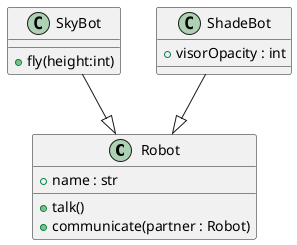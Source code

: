 @startuml

class Robot{
  + name : str
  + talk()
  + communicate(partner : Robot)
}

class SkyBot{
  + fly(height:int)
}

class ShadeBot{
  + visorOpacity : int
}

SkyBot --|> Robot
ShadeBot --|> Robot

@enduml
